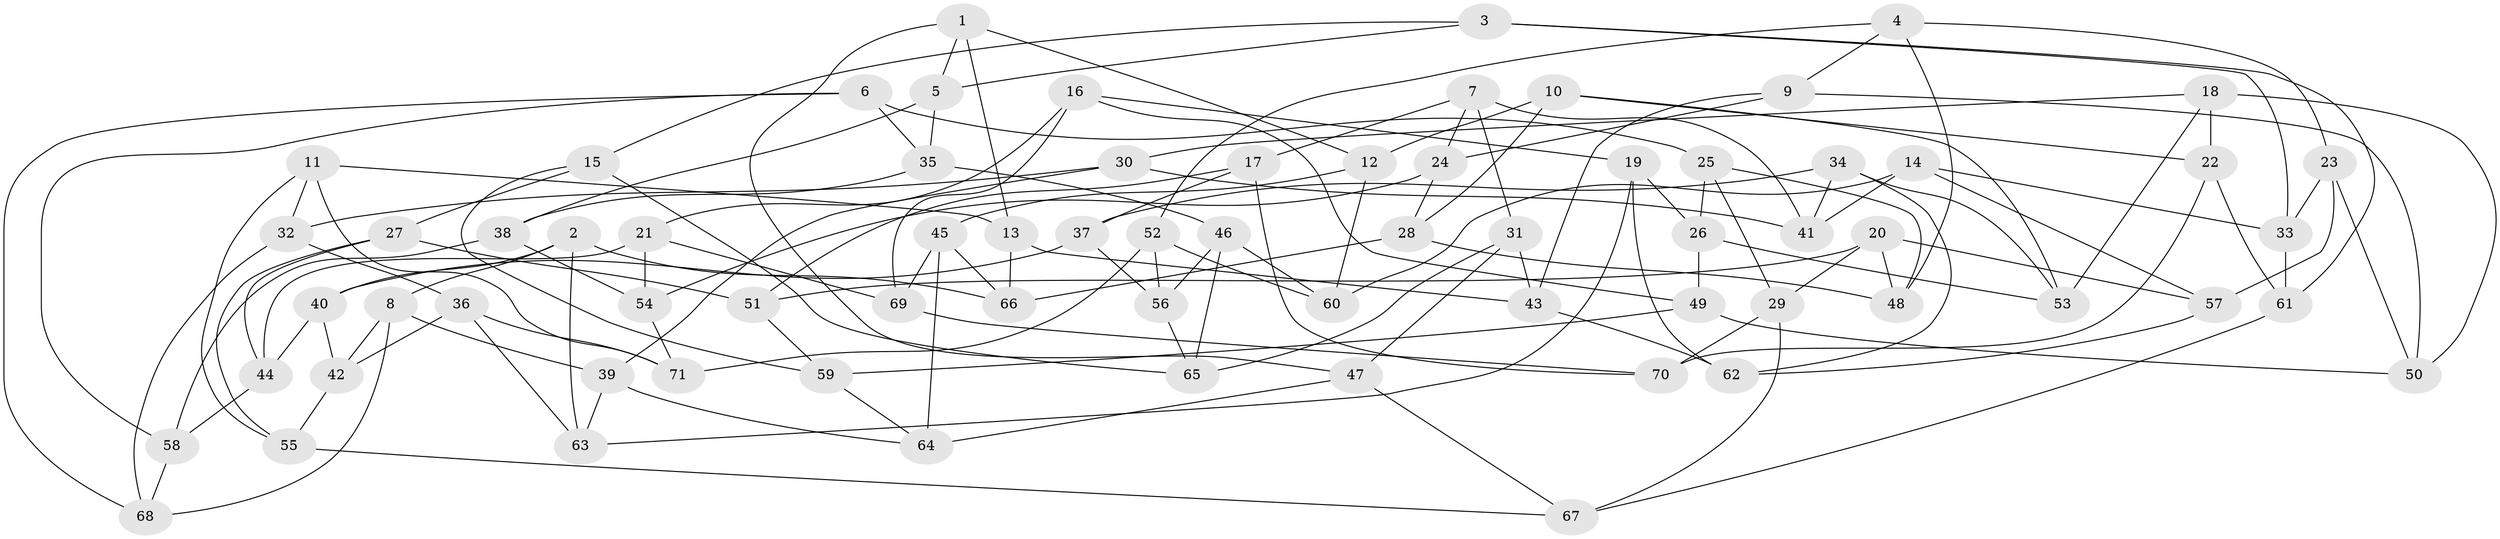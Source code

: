 // Generated by graph-tools (version 1.1) at 2025/38/03/09/25 02:38:19]
// undirected, 71 vertices, 142 edges
graph export_dot {
graph [start="1"]
  node [color=gray90,style=filled];
  1;
  2;
  3;
  4;
  5;
  6;
  7;
  8;
  9;
  10;
  11;
  12;
  13;
  14;
  15;
  16;
  17;
  18;
  19;
  20;
  21;
  22;
  23;
  24;
  25;
  26;
  27;
  28;
  29;
  30;
  31;
  32;
  33;
  34;
  35;
  36;
  37;
  38;
  39;
  40;
  41;
  42;
  43;
  44;
  45;
  46;
  47;
  48;
  49;
  50;
  51;
  52;
  53;
  54;
  55;
  56;
  57;
  58;
  59;
  60;
  61;
  62;
  63;
  64;
  65;
  66;
  67;
  68;
  69;
  70;
  71;
  1 -- 47;
  1 -- 13;
  1 -- 12;
  1 -- 5;
  2 -- 63;
  2 -- 40;
  2 -- 66;
  2 -- 8;
  3 -- 61;
  3 -- 33;
  3 -- 5;
  3 -- 15;
  4 -- 23;
  4 -- 9;
  4 -- 48;
  4 -- 52;
  5 -- 35;
  5 -- 38;
  6 -- 58;
  6 -- 35;
  6 -- 25;
  6 -- 68;
  7 -- 24;
  7 -- 17;
  7 -- 41;
  7 -- 31;
  8 -- 68;
  8 -- 42;
  8 -- 39;
  9 -- 50;
  9 -- 24;
  9 -- 43;
  10 -- 12;
  10 -- 53;
  10 -- 28;
  10 -- 22;
  11 -- 32;
  11 -- 13;
  11 -- 55;
  11 -- 71;
  12 -- 60;
  12 -- 45;
  13 -- 66;
  13 -- 43;
  14 -- 60;
  14 -- 57;
  14 -- 41;
  14 -- 33;
  15 -- 65;
  15 -- 27;
  15 -- 59;
  16 -- 19;
  16 -- 69;
  16 -- 49;
  16 -- 21;
  17 -- 70;
  17 -- 51;
  17 -- 37;
  18 -- 30;
  18 -- 53;
  18 -- 50;
  18 -- 22;
  19 -- 26;
  19 -- 63;
  19 -- 62;
  20 -- 51;
  20 -- 29;
  20 -- 48;
  20 -- 57;
  21 -- 44;
  21 -- 54;
  21 -- 69;
  22 -- 61;
  22 -- 70;
  23 -- 33;
  23 -- 57;
  23 -- 50;
  24 -- 28;
  24 -- 54;
  25 -- 48;
  25 -- 29;
  25 -- 26;
  26 -- 49;
  26 -- 53;
  27 -- 55;
  27 -- 44;
  27 -- 51;
  28 -- 48;
  28 -- 66;
  29 -- 67;
  29 -- 70;
  30 -- 39;
  30 -- 32;
  30 -- 41;
  31 -- 43;
  31 -- 65;
  31 -- 47;
  32 -- 68;
  32 -- 36;
  33 -- 61;
  34 -- 53;
  34 -- 62;
  34 -- 37;
  34 -- 41;
  35 -- 38;
  35 -- 46;
  36 -- 63;
  36 -- 42;
  36 -- 71;
  37 -- 56;
  37 -- 40;
  38 -- 54;
  38 -- 58;
  39 -- 63;
  39 -- 64;
  40 -- 44;
  40 -- 42;
  42 -- 55;
  43 -- 62;
  44 -- 58;
  45 -- 64;
  45 -- 66;
  45 -- 69;
  46 -- 65;
  46 -- 56;
  46 -- 60;
  47 -- 64;
  47 -- 67;
  49 -- 59;
  49 -- 50;
  51 -- 59;
  52 -- 56;
  52 -- 60;
  52 -- 71;
  54 -- 71;
  55 -- 67;
  56 -- 65;
  57 -- 62;
  58 -- 68;
  59 -- 64;
  61 -- 67;
  69 -- 70;
}
